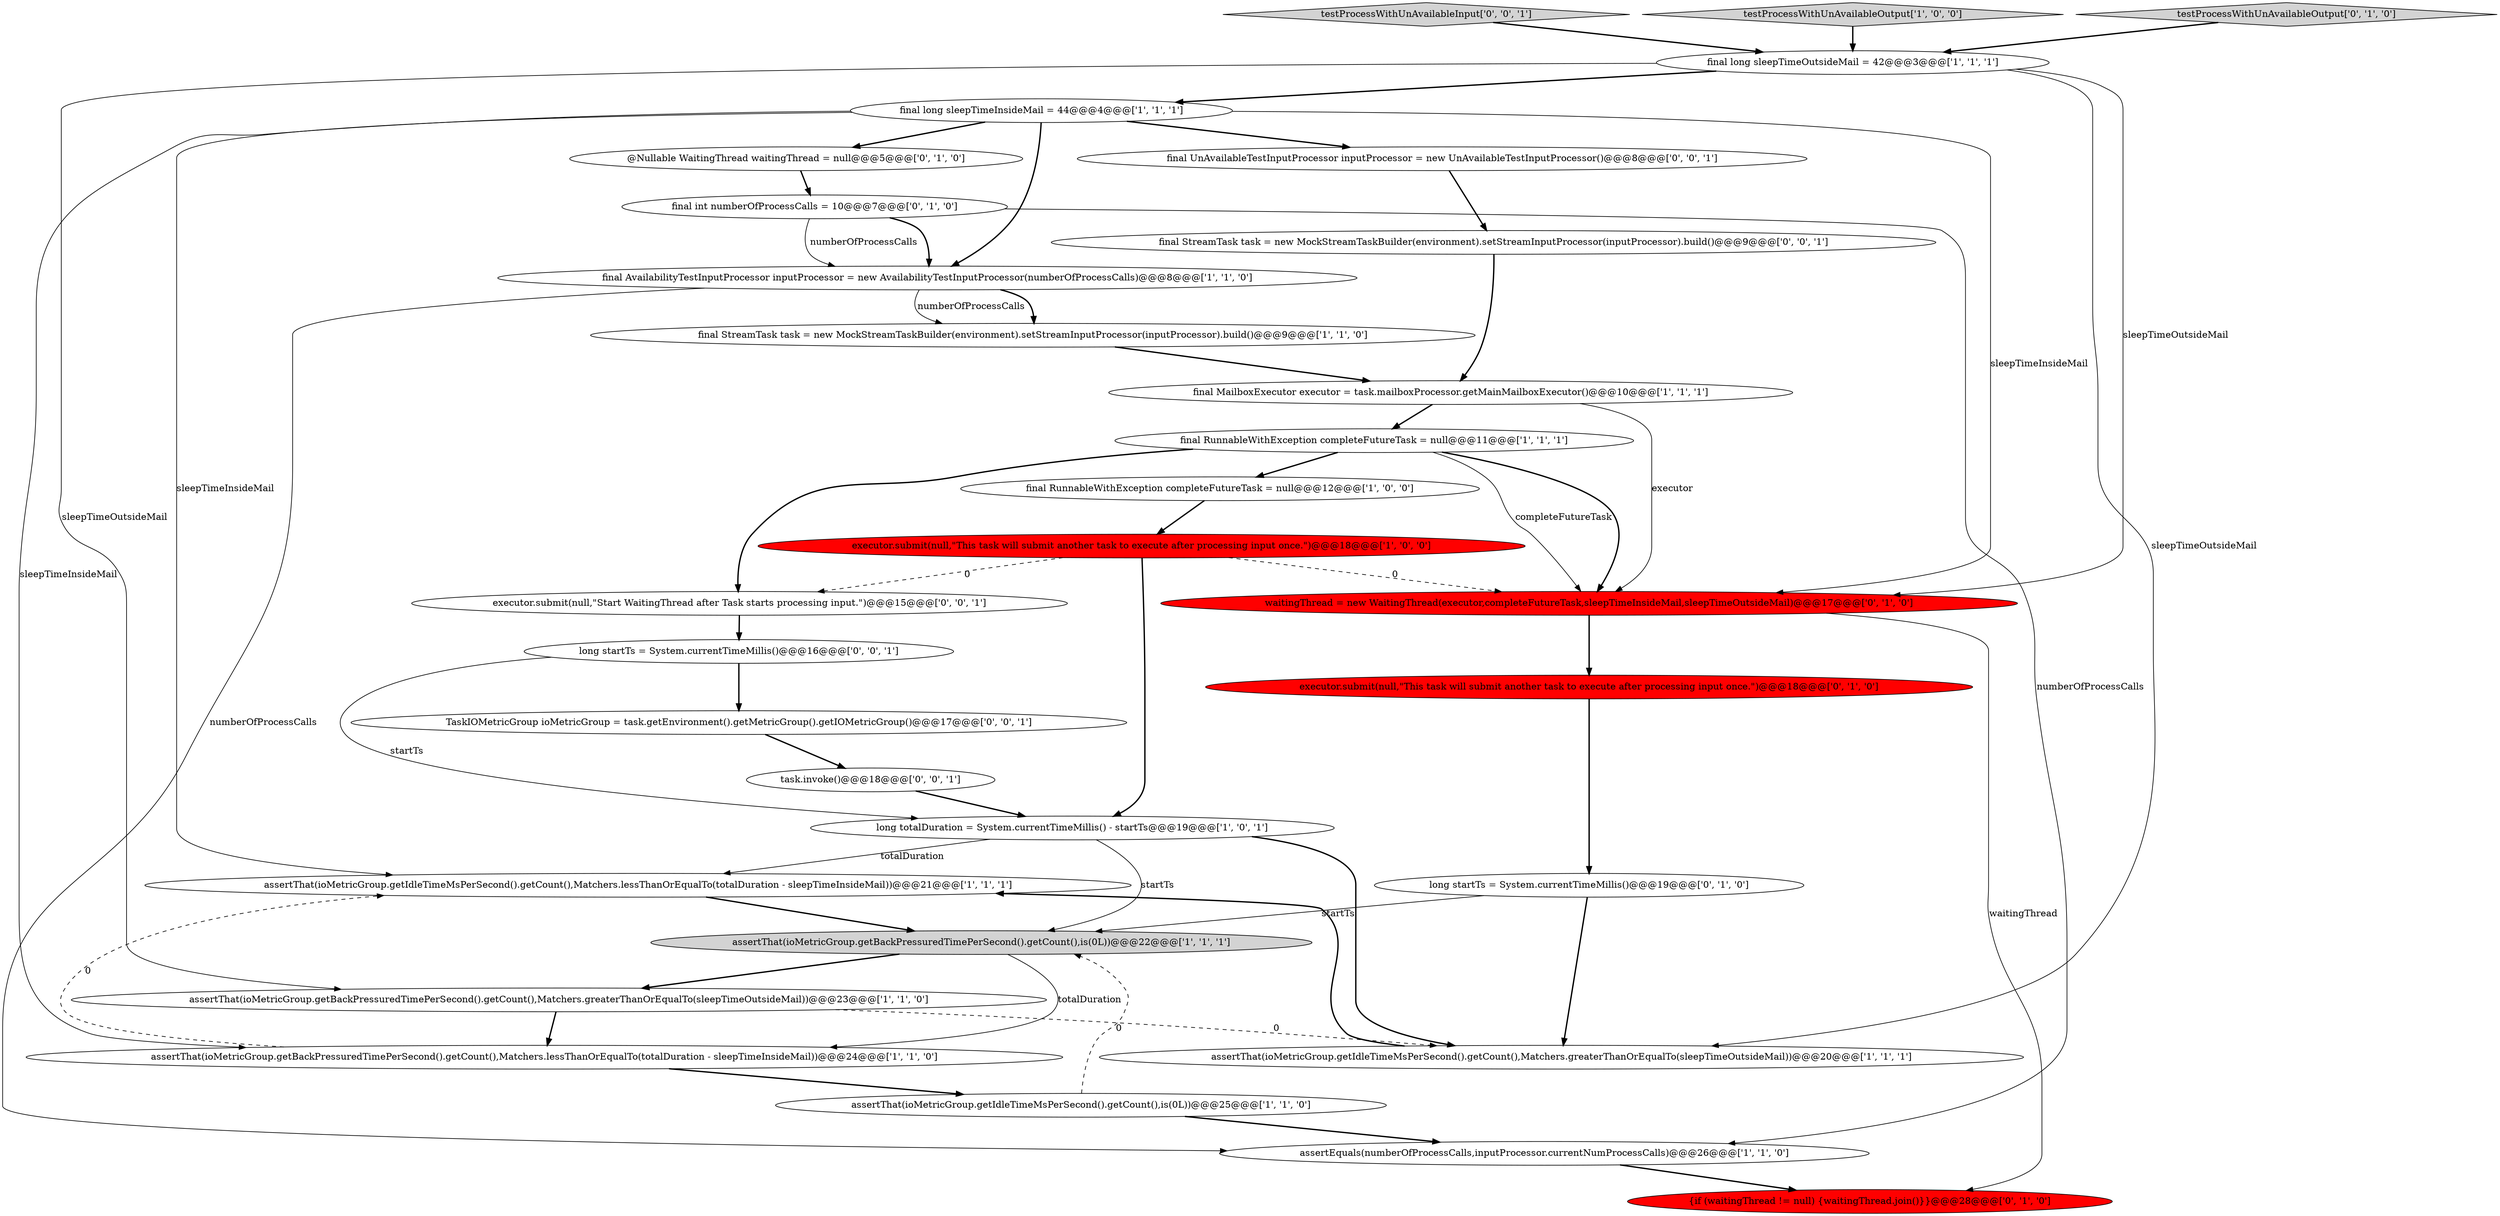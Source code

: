 digraph {
16 [style = filled, label = "assertThat(ioMetricGroup.getIdleTimeMsPerSecond().getCount(),Matchers.lessThanOrEqualTo(totalDuration - sleepTimeInsideMail))@@@21@@@['1', '1', '1']", fillcolor = white, shape = ellipse image = "AAA0AAABBB1BBB"];
28 [style = filled, label = "long startTs = System.currentTimeMillis()@@@16@@@['0', '0', '1']", fillcolor = white, shape = ellipse image = "AAA0AAABBB3BBB"];
4 [style = filled, label = "assertThat(ioMetricGroup.getBackPressuredTimePerSecond().getCount(),Matchers.greaterThanOrEqualTo(sleepTimeOutsideMail))@@@23@@@['1', '1', '0']", fillcolor = white, shape = ellipse image = "AAA0AAABBB1BBB"];
0 [style = filled, label = "final AvailabilityTestInputProcessor inputProcessor = new AvailabilityTestInputProcessor(numberOfProcessCalls)@@@8@@@['1', '1', '0']", fillcolor = white, shape = ellipse image = "AAA0AAABBB1BBB"];
6 [style = filled, label = "final StreamTask task = new MockStreamTaskBuilder(environment).setStreamInputProcessor(inputProcessor).build()@@@9@@@['1', '1', '0']", fillcolor = white, shape = ellipse image = "AAA0AAABBB1BBB"];
10 [style = filled, label = "final RunnableWithException completeFutureTask = null@@@12@@@['1', '0', '0']", fillcolor = white, shape = ellipse image = "AAA0AAABBB1BBB"];
19 [style = filled, label = "executor.submit(null,\"This task will submit another task to execute after processing input once.\")@@@18@@@['0', '1', '0']", fillcolor = red, shape = ellipse image = "AAA1AAABBB2BBB"];
3 [style = filled, label = "long totalDuration = System.currentTimeMillis() - startTs@@@19@@@['1', '0', '1']", fillcolor = white, shape = ellipse image = "AAA0AAABBB1BBB"];
27 [style = filled, label = "executor.submit(null,\"Start WaitingThread after Task starts processing input.\")@@@15@@@['0', '0', '1']", fillcolor = white, shape = ellipse image = "AAA0AAABBB3BBB"];
30 [style = filled, label = "testProcessWithUnAvailableInput['0', '0', '1']", fillcolor = lightgray, shape = diamond image = "AAA0AAABBB3BBB"];
2 [style = filled, label = "testProcessWithUnAvailableOutput['1', '0', '0']", fillcolor = lightgray, shape = diamond image = "AAA0AAABBB1BBB"];
11 [style = filled, label = "assertThat(ioMetricGroup.getBackPressuredTimePerSecond().getCount(),is(0L))@@@22@@@['1', '1', '1']", fillcolor = lightgray, shape = ellipse image = "AAA0AAABBB1BBB"];
1 [style = filled, label = "final RunnableWithException completeFutureTask = null@@@11@@@['1', '1', '1']", fillcolor = white, shape = ellipse image = "AAA0AAABBB1BBB"];
22 [style = filled, label = "final int numberOfProcessCalls = 10@@@7@@@['0', '1', '0']", fillcolor = white, shape = ellipse image = "AAA0AAABBB2BBB"];
20 [style = filled, label = "testProcessWithUnAvailableOutput['0', '1', '0']", fillcolor = lightgray, shape = diamond image = "AAA0AAABBB2BBB"];
21 [style = filled, label = "waitingThread = new WaitingThread(executor,completeFutureTask,sleepTimeInsideMail,sleepTimeOutsideMail)@@@17@@@['0', '1', '0']", fillcolor = red, shape = ellipse image = "AAA1AAABBB2BBB"];
23 [style = filled, label = "long startTs = System.currentTimeMillis()@@@19@@@['0', '1', '0']", fillcolor = white, shape = ellipse image = "AAA0AAABBB2BBB"];
17 [style = filled, label = "{if (waitingThread != null) {waitingThread.join()}}@@@28@@@['0', '1', '0']", fillcolor = red, shape = ellipse image = "AAA1AAABBB2BBB"];
12 [style = filled, label = "executor.submit(null,\"This task will submit another task to execute after processing input once.\")@@@18@@@['1', '0', '0']", fillcolor = red, shape = ellipse image = "AAA1AAABBB1BBB"];
15 [style = filled, label = "final MailboxExecutor executor = task.mailboxProcessor.getMainMailboxExecutor()@@@10@@@['1', '1', '1']", fillcolor = white, shape = ellipse image = "AAA0AAABBB1BBB"];
25 [style = filled, label = "TaskIOMetricGroup ioMetricGroup = task.getEnvironment().getMetricGroup().getIOMetricGroup()@@@17@@@['0', '0', '1']", fillcolor = white, shape = ellipse image = "AAA0AAABBB3BBB"];
18 [style = filled, label = "@Nullable WaitingThread waitingThread = null@@@5@@@['0', '1', '0']", fillcolor = white, shape = ellipse image = "AAA0AAABBB2BBB"];
29 [style = filled, label = "final StreamTask task = new MockStreamTaskBuilder(environment).setStreamInputProcessor(inputProcessor).build()@@@9@@@['0', '0', '1']", fillcolor = white, shape = ellipse image = "AAA0AAABBB3BBB"];
14 [style = filled, label = "assertThat(ioMetricGroup.getIdleTimeMsPerSecond().getCount(),is(0L))@@@25@@@['1', '1', '0']", fillcolor = white, shape = ellipse image = "AAA0AAABBB1BBB"];
7 [style = filled, label = "assertThat(ioMetricGroup.getBackPressuredTimePerSecond().getCount(),Matchers.lessThanOrEqualTo(totalDuration - sleepTimeInsideMail))@@@24@@@['1', '1', '0']", fillcolor = white, shape = ellipse image = "AAA0AAABBB1BBB"];
13 [style = filled, label = "assertThat(ioMetricGroup.getIdleTimeMsPerSecond().getCount(),Matchers.greaterThanOrEqualTo(sleepTimeOutsideMail))@@@20@@@['1', '1', '1']", fillcolor = white, shape = ellipse image = "AAA0AAABBB1BBB"];
5 [style = filled, label = "assertEquals(numberOfProcessCalls,inputProcessor.currentNumProcessCalls)@@@26@@@['1', '1', '0']", fillcolor = white, shape = ellipse image = "AAA0AAABBB1BBB"];
26 [style = filled, label = "task.invoke()@@@18@@@['0', '0', '1']", fillcolor = white, shape = ellipse image = "AAA0AAABBB3BBB"];
9 [style = filled, label = "final long sleepTimeInsideMail = 44@@@4@@@['1', '1', '1']", fillcolor = white, shape = ellipse image = "AAA0AAABBB1BBB"];
8 [style = filled, label = "final long sleepTimeOutsideMail = 42@@@3@@@['1', '1', '1']", fillcolor = white, shape = ellipse image = "AAA0AAABBB1BBB"];
24 [style = filled, label = "final UnAvailableTestInputProcessor inputProcessor = new UnAvailableTestInputProcessor()@@@8@@@['0', '0', '1']", fillcolor = white, shape = ellipse image = "AAA0AAABBB3BBB"];
29->15 [style = bold, label=""];
15->21 [style = solid, label="executor"];
21->17 [style = solid, label="waitingThread"];
3->16 [style = solid, label="totalDuration"];
16->11 [style = bold, label=""];
9->0 [style = bold, label=""];
21->19 [style = bold, label=""];
11->7 [style = solid, label="totalDuration"];
0->6 [style = bold, label=""];
9->16 [style = solid, label="sleepTimeInsideMail"];
7->16 [style = dashed, label="0"];
26->3 [style = bold, label=""];
27->28 [style = bold, label=""];
9->21 [style = solid, label="sleepTimeInsideMail"];
11->4 [style = bold, label=""];
23->11 [style = solid, label="startTs"];
1->27 [style = bold, label=""];
0->5 [style = solid, label="numberOfProcessCalls"];
24->29 [style = bold, label=""];
0->6 [style = solid, label="numberOfProcessCalls"];
5->17 [style = bold, label=""];
13->16 [style = bold, label=""];
12->21 [style = dashed, label="0"];
4->7 [style = bold, label=""];
6->15 [style = bold, label=""];
7->14 [style = bold, label=""];
1->21 [style = solid, label="completeFutureTask"];
20->8 [style = bold, label=""];
18->22 [style = bold, label=""];
9->18 [style = bold, label=""];
22->0 [style = bold, label=""];
23->13 [style = bold, label=""];
10->12 [style = bold, label=""];
1->21 [style = bold, label=""];
3->11 [style = solid, label="startTs"];
19->23 [style = bold, label=""];
25->26 [style = bold, label=""];
12->27 [style = dashed, label="0"];
8->9 [style = bold, label=""];
3->13 [style = bold, label=""];
28->25 [style = bold, label=""];
8->21 [style = solid, label="sleepTimeOutsideMail"];
22->5 [style = solid, label="numberOfProcessCalls"];
12->3 [style = bold, label=""];
8->4 [style = solid, label="sleepTimeOutsideMail"];
30->8 [style = bold, label=""];
22->0 [style = solid, label="numberOfProcessCalls"];
8->13 [style = solid, label="sleepTimeOutsideMail"];
4->13 [style = dashed, label="0"];
1->10 [style = bold, label=""];
9->7 [style = solid, label="sleepTimeInsideMail"];
9->24 [style = bold, label=""];
14->11 [style = dashed, label="0"];
28->3 [style = solid, label="startTs"];
2->8 [style = bold, label=""];
14->5 [style = bold, label=""];
15->1 [style = bold, label=""];
}
